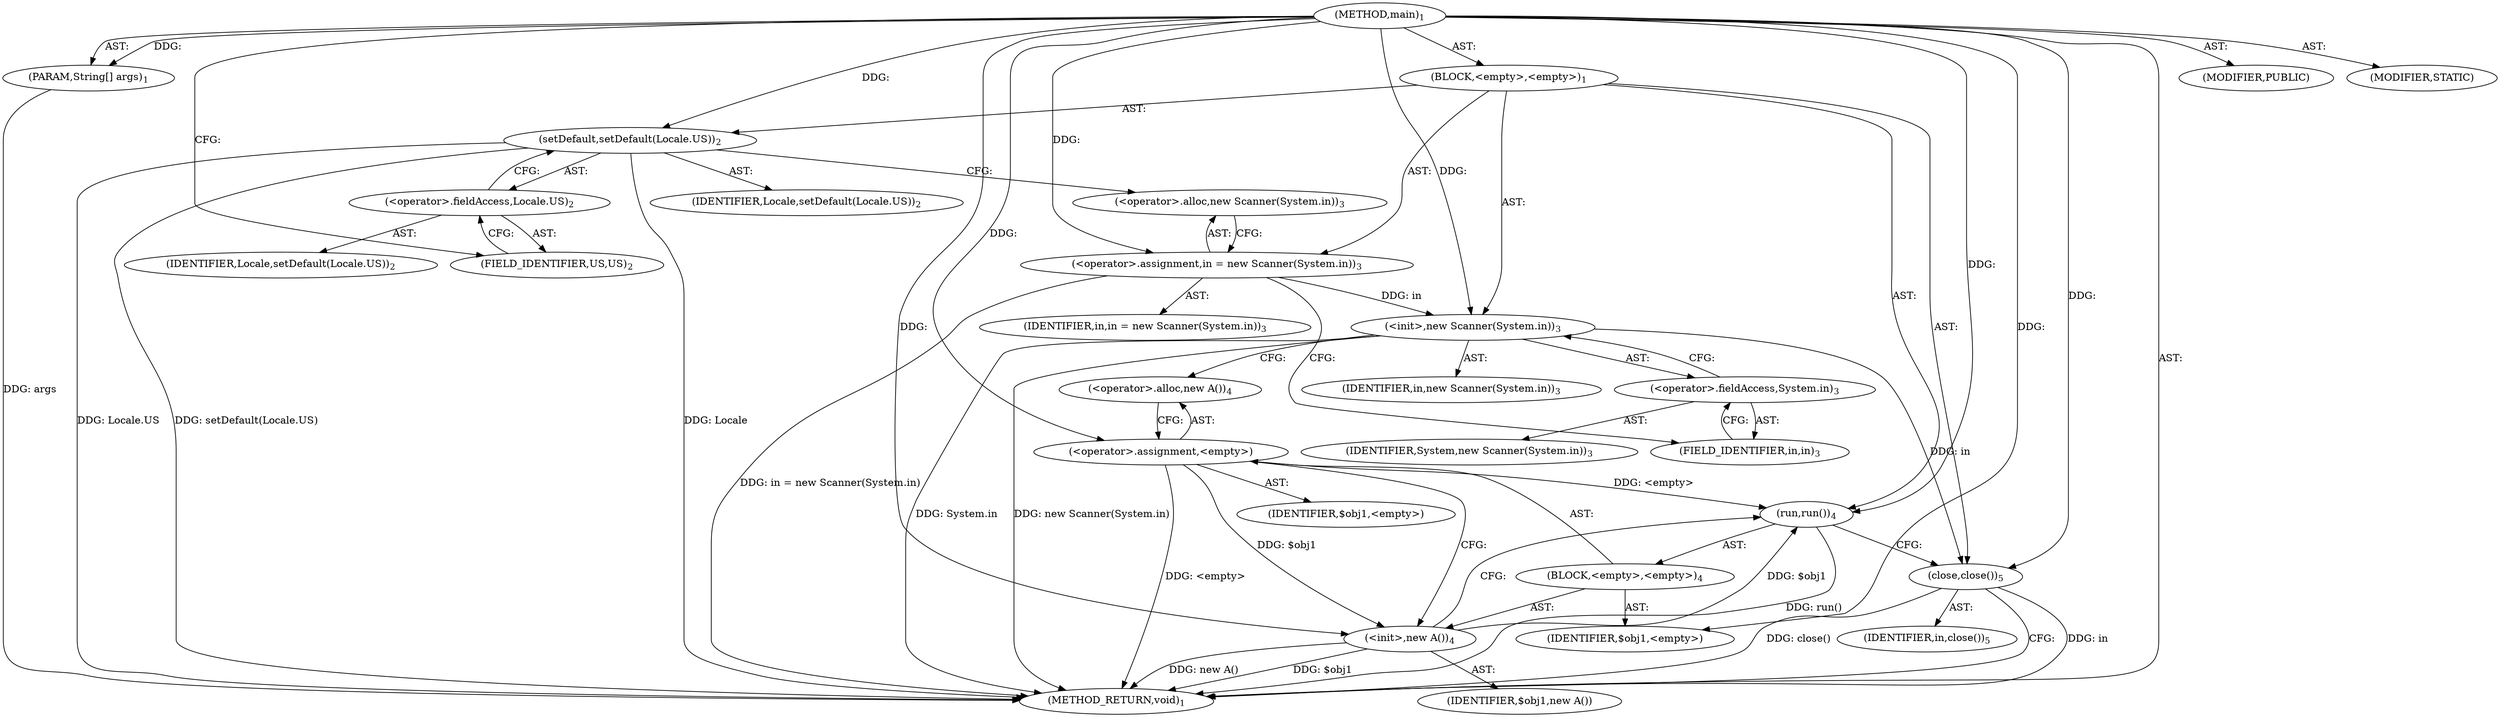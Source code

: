 digraph "main" {  
"17" [label = <(METHOD,main)<SUB>1</SUB>> ]
"18" [label = <(PARAM,String[] args)<SUB>1</SUB>> ]
"19" [label = <(BLOCK,&lt;empty&gt;,&lt;empty&gt;)<SUB>1</SUB>> ]
"20" [label = <(setDefault,setDefault(Locale.US))<SUB>2</SUB>> ]
"21" [label = <(IDENTIFIER,Locale,setDefault(Locale.US))<SUB>2</SUB>> ]
"22" [label = <(&lt;operator&gt;.fieldAccess,Locale.US)<SUB>2</SUB>> ]
"23" [label = <(IDENTIFIER,Locale,setDefault(Locale.US))<SUB>2</SUB>> ]
"24" [label = <(FIELD_IDENTIFIER,US,US)<SUB>2</SUB>> ]
"25" [label = <(&lt;operator&gt;.assignment,in = new Scanner(System.in))<SUB>3</SUB>> ]
"26" [label = <(IDENTIFIER,in,in = new Scanner(System.in))<SUB>3</SUB>> ]
"27" [label = <(&lt;operator&gt;.alloc,new Scanner(System.in))<SUB>3</SUB>> ]
"28" [label = <(&lt;init&gt;,new Scanner(System.in))<SUB>3</SUB>> ]
"29" [label = <(IDENTIFIER,in,new Scanner(System.in))<SUB>3</SUB>> ]
"30" [label = <(&lt;operator&gt;.fieldAccess,System.in)<SUB>3</SUB>> ]
"31" [label = <(IDENTIFIER,System,new Scanner(System.in))<SUB>3</SUB>> ]
"32" [label = <(FIELD_IDENTIFIER,in,in)<SUB>3</SUB>> ]
"33" [label = <(run,run())<SUB>4</SUB>> ]
"34" [label = <(BLOCK,&lt;empty&gt;,&lt;empty&gt;)<SUB>4</SUB>> ]
"35" [label = <(&lt;operator&gt;.assignment,&lt;empty&gt;)> ]
"36" [label = <(IDENTIFIER,$obj1,&lt;empty&gt;)> ]
"37" [label = <(&lt;operator&gt;.alloc,new A())<SUB>4</SUB>> ]
"38" [label = <(&lt;init&gt;,new A())<SUB>4</SUB>> ]
"39" [label = <(IDENTIFIER,$obj1,new A())> ]
"40" [label = <(IDENTIFIER,$obj1,&lt;empty&gt;)> ]
"41" [label = <(close,close())<SUB>5</SUB>> ]
"42" [label = <(IDENTIFIER,in,close())<SUB>5</SUB>> ]
"43" [label = <(MODIFIER,PUBLIC)> ]
"44" [label = <(MODIFIER,STATIC)> ]
"45" [label = <(METHOD_RETURN,void)<SUB>1</SUB>> ]
  "17" -> "18"  [ label = "AST: "] 
  "17" -> "19"  [ label = "AST: "] 
  "17" -> "43"  [ label = "AST: "] 
  "17" -> "44"  [ label = "AST: "] 
  "17" -> "45"  [ label = "AST: "] 
  "19" -> "20"  [ label = "AST: "] 
  "19" -> "25"  [ label = "AST: "] 
  "19" -> "28"  [ label = "AST: "] 
  "19" -> "33"  [ label = "AST: "] 
  "19" -> "41"  [ label = "AST: "] 
  "20" -> "21"  [ label = "AST: "] 
  "20" -> "22"  [ label = "AST: "] 
  "22" -> "23"  [ label = "AST: "] 
  "22" -> "24"  [ label = "AST: "] 
  "25" -> "26"  [ label = "AST: "] 
  "25" -> "27"  [ label = "AST: "] 
  "28" -> "29"  [ label = "AST: "] 
  "28" -> "30"  [ label = "AST: "] 
  "30" -> "31"  [ label = "AST: "] 
  "30" -> "32"  [ label = "AST: "] 
  "33" -> "34"  [ label = "AST: "] 
  "34" -> "35"  [ label = "AST: "] 
  "34" -> "38"  [ label = "AST: "] 
  "34" -> "40"  [ label = "AST: "] 
  "35" -> "36"  [ label = "AST: "] 
  "35" -> "37"  [ label = "AST: "] 
  "38" -> "39"  [ label = "AST: "] 
  "41" -> "42"  [ label = "AST: "] 
  "20" -> "27"  [ label = "CFG: "] 
  "25" -> "32"  [ label = "CFG: "] 
  "28" -> "37"  [ label = "CFG: "] 
  "33" -> "41"  [ label = "CFG: "] 
  "41" -> "45"  [ label = "CFG: "] 
  "22" -> "20"  [ label = "CFG: "] 
  "27" -> "25"  [ label = "CFG: "] 
  "30" -> "28"  [ label = "CFG: "] 
  "24" -> "22"  [ label = "CFG: "] 
  "32" -> "30"  [ label = "CFG: "] 
  "35" -> "38"  [ label = "CFG: "] 
  "38" -> "33"  [ label = "CFG: "] 
  "37" -> "35"  [ label = "CFG: "] 
  "17" -> "24"  [ label = "CFG: "] 
  "18" -> "45"  [ label = "DDG: args"] 
  "20" -> "45"  [ label = "DDG: Locale"] 
  "20" -> "45"  [ label = "DDG: Locale.US"] 
  "20" -> "45"  [ label = "DDG: setDefault(Locale.US)"] 
  "25" -> "45"  [ label = "DDG: in = new Scanner(System.in)"] 
  "28" -> "45"  [ label = "DDG: System.in"] 
  "28" -> "45"  [ label = "DDG: new Scanner(System.in)"] 
  "35" -> "45"  [ label = "DDG: &lt;empty&gt;"] 
  "38" -> "45"  [ label = "DDG: $obj1"] 
  "38" -> "45"  [ label = "DDG: new A()"] 
  "33" -> "45"  [ label = "DDG: run()"] 
  "41" -> "45"  [ label = "DDG: in"] 
  "41" -> "45"  [ label = "DDG: close()"] 
  "17" -> "18"  [ label = "DDG: "] 
  "17" -> "25"  [ label = "DDG: "] 
  "17" -> "20"  [ label = "DDG: "] 
  "25" -> "28"  [ label = "DDG: in"] 
  "17" -> "28"  [ label = "DDG: "] 
  "35" -> "33"  [ label = "DDG: &lt;empty&gt;"] 
  "38" -> "33"  [ label = "DDG: $obj1"] 
  "17" -> "33"  [ label = "DDG: "] 
  "28" -> "41"  [ label = "DDG: in"] 
  "17" -> "41"  [ label = "DDG: "] 
  "17" -> "35"  [ label = "DDG: "] 
  "17" -> "40"  [ label = "DDG: "] 
  "35" -> "38"  [ label = "DDG: $obj1"] 
  "17" -> "38"  [ label = "DDG: "] 
}
